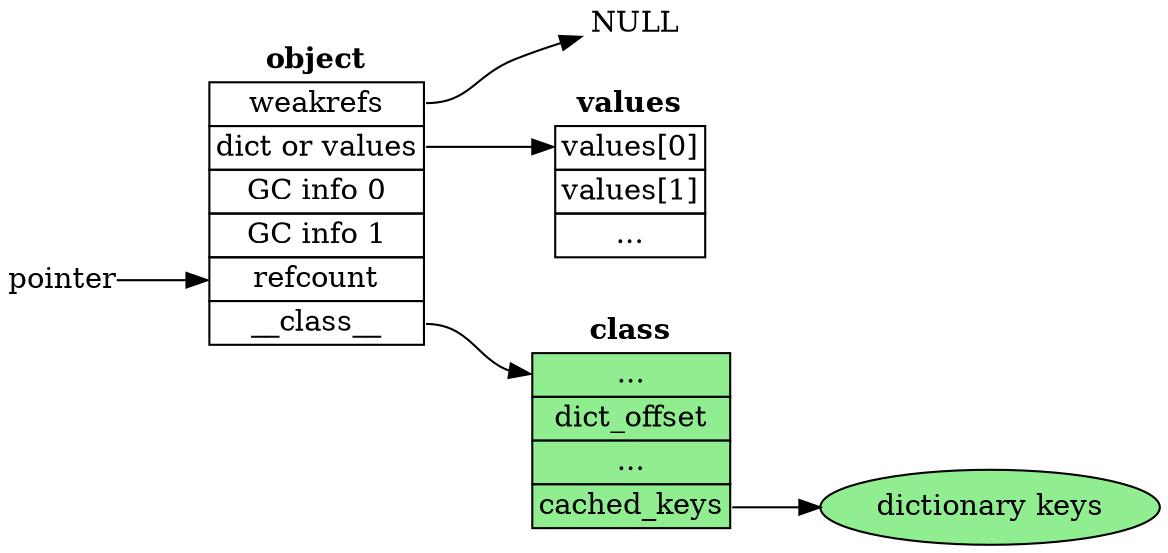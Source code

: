 digraph ideal {

    rankdir = "LR"


    object [
        shape = none
        label = <<table border="0" cellspacing="0">
                    <tr><td><b>object</b></td></tr>
                    <tr><td port="w" border="1">weakrefs</td></tr>
                    <tr><td port="dv" border="1">dict or values</td></tr>
                    <tr><td border="1" >GC info 0</td></tr>
                    <tr><td border="1" >GC info 1</td></tr>
                    <tr><td port="r" border="1" >refcount</td></tr>
                    <tr><td port="h" border="1" >__class__</td></tr>
                </table>>
    ]

    values [
        shape = none
        label = <<table border="0" cellspacing="0">
                    <tr><td><b>values</b></td></tr>
                    <tr><td port="0" border="1">values[0]</td></tr>
                    <tr><td border="1">values[1]</td></tr>
                    <tr><td border="1">...</td></tr>
                </table>>

    ]

    class [ 
        shape = none
        label = <<table border="0" cellspacing="0">
                    <tr><td><b>class</b></td></tr>
                    <tr><td port="head" bgcolor="lightgreen" border="1">...</td></tr>
                    <tr><td border="1" bgcolor="lightgreen">dict_offset</td></tr>
                    <tr><td border="1" bgcolor="lightgreen">...</td></tr>
                    <tr><td port="k" border="1" bgcolor="lightgreen">cached_keys</td></tr>
                </table>>
    ]

    keys [label = "dictionary keys"; fillcolor="lightgreen"; style="filled"]
    NULL [ label = " NULL"; shape="plain"]
    object:w ->  NULL
    object:h -> class:head
    object:dv -> values:0
    class:k -> keys

    oop [ label = "pointer"; shape="plain"]
    oop -> object:r
}
